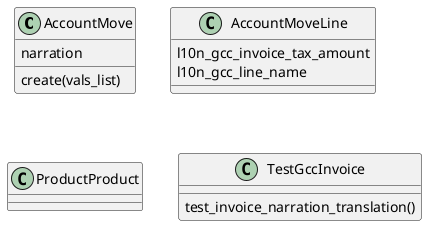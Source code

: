 @startuml classes_l10n_gcc_invoice
set namespaceSeparator none
class "AccountMove" as odoo_src.odoo.addons.l10n_gcc_invoice.models.account_move.AccountMove {
  narration
  create(vals_list)
}
class "AccountMoveLine" as odoo_src.odoo.addons.l10n_gcc_invoice.models.account_move.AccountMoveLine {
  l10n_gcc_invoice_tax_amount
  l10n_gcc_line_name
}
class "ProductProduct" as odoo_src.odoo.addons.l10n_gcc_invoice.models.product.ProductProduct {
}
class "TestGccInvoice" as odoo_src.odoo.addons.l10n_gcc_invoice.tests.test_gcc_invoice.TestGccInvoice {
  test_invoice_narration_translation()
}
@enduml
